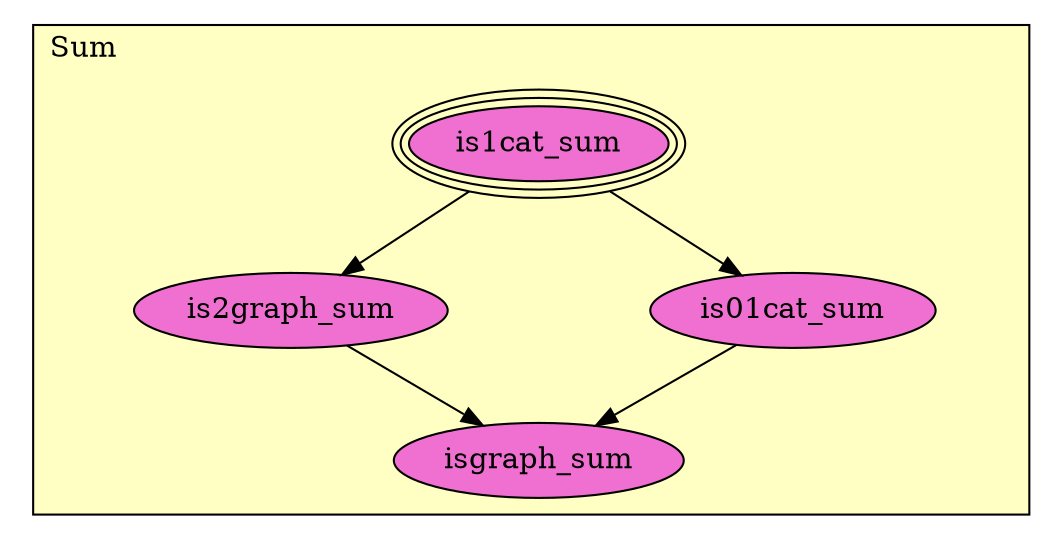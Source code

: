 digraph HoTT_WildCat_Sum {
  graph [ratio=0.5]
  node [style=filled]
Sum_is1cat_sum [label="is1cat_sum", URL=<Sum.html#is1cat_sum>, peripheries=3, fillcolor="#F070D1"] ;
Sum_is2graph_sum [label="is2graph_sum", URL=<Sum.html#is2graph_sum>, fillcolor="#F070D1"] ;
Sum_is01cat_sum [label="is01cat_sum", URL=<Sum.html#is01cat_sum>, fillcolor="#F070D1"] ;
Sum_isgraph_sum [label="isgraph_sum", URL=<Sum.html#isgraph_sum>, fillcolor="#F070D1"] ;
  Sum_is1cat_sum -> Sum_is2graph_sum [] ;
  Sum_is1cat_sum -> Sum_is01cat_sum [] ;
  Sum_is2graph_sum -> Sum_isgraph_sum [] ;
  Sum_is01cat_sum -> Sum_isgraph_sum [] ;
subgraph cluster_Sum { label="Sum"; fillcolor="#FFFFC3"; labeljust=l; style=filled 
Sum_isgraph_sum; Sum_is01cat_sum; Sum_is2graph_sum; Sum_is1cat_sum; };
} /* END */
